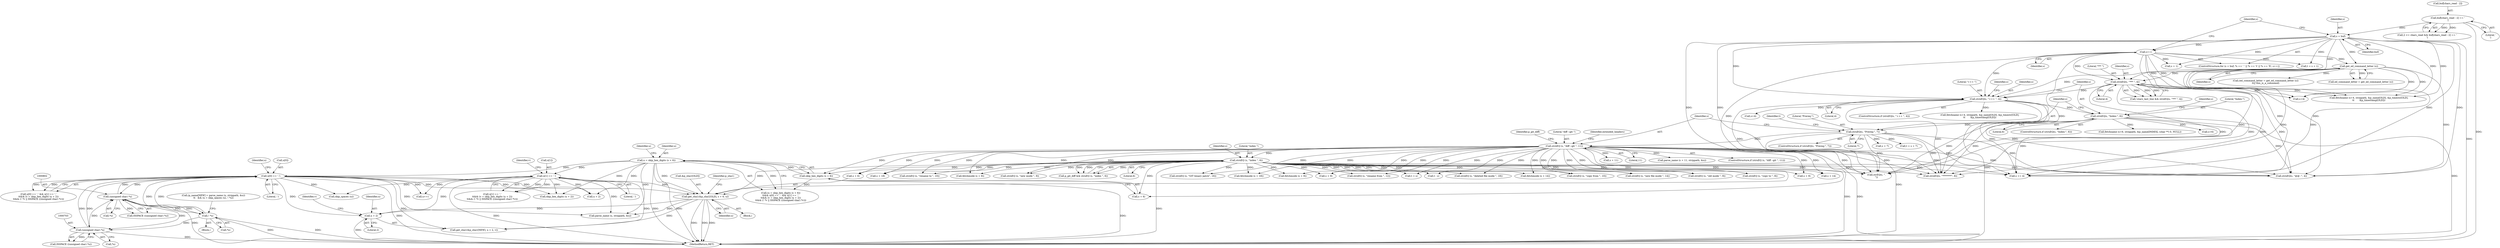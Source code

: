 digraph "0_savannah_17953b5893f7c9835f0dd2a704ba04e0371d2cbd_0@pointer" {
"1000907" [label="(Call,u + 2)"];
"1000865" [label="(Call,u[0] == '.')"];
"1000801" [label="(Call,(unsigned char) *u)"];
"1000702" [label="(Call,(unsigned char) *u)"];
"1000820" [label="(Call,! *u)"];
"1000858" [label="(Call,u = skip_hex_digits (s + 6))"];
"1000860" [label="(Call,skip_hex_digits (s + 6))"];
"1000747" [label="(Call,strnEQ (s, \"diff --git \", 11))"];
"1000658" [label="(Call,strnEQ(s, \"Prereq:\", 7))"];
"1000632" [label="(Call,strnEQ(s, \"Index:\", 6))"];
"1000602" [label="(Call,strnEQ(s, \"+++ \", 4))"];
"1000552" [label="(Call,get_ed_command_letter (s))"];
"1000448" [label="(Call,s++)"];
"1000431" [label="(Call,s = buf)"];
"1000423" [label="(Call,buf[chars_read - 2] == '\r')"];
"1000575" [label="(Call,strnEQ(s, \"*** \", 4))"];
"1000849" [label="(Call,strnEQ (s, \"index \", 6))"];
"1000871" [label="(Call,u[1] == '.')"];
"1000893" [label="(Call,get_sha1(&p_sha1[OLD], s + 6, u))"];
"1000632" [label="(Call,strnEQ(s, \"Index:\", 6))"];
"1000658" [label="(Call,strnEQ(s, \"Prereq:\", 7))"];
"1000581" [label="(Call,s+4)"];
"1000880" [label="(Call,u + 2)"];
"1000631" [label="(ControlStructure,if (strnEQ(s, \"Index:\", 6)))"];
"1000665" [label="(Identifier,t)"];
"1001057" [label="(Call,strnEQ (s, \"rename to \", 10))"];
"1000577" [label="(Literal,\"*** \")"];
"1000657" [label="(ControlStructure,if (strnEQ(s, \"Prereq:\", 7)))"];
"1000909" [label="(Literal,2)"];
"1000580" [label="(Call,fetchname (s+4, strippath, &p_name[OLD], &p_timestr[OLD],\n\t\t       &p_timestamp[OLD]))"];
"1000873" [label="(Identifier,u)"];
"1000601" [label="(ControlStructure,if (strnEQ(s, \"+++ \", 4)))"];
"1000849" [label="(Call,strnEQ (s, \"index \", 6))"];
"1000747" [label="(Call,strnEQ (s, \"diff --git \", 11))"];
"1000872" [label="(Call,u[1])"];
"1000704" [label="(Call,*u)"];
"1000867" [label="(Identifier,u)"];
"1000818" [label="(Call,skip_spaces (u))"];
"1000602" [label="(Call,strnEQ(s, \"+++ \", 4))"];
"1000702" [label="(Call,(unsigned char) *u)"];
"1000793" [label="(Call,s + 11)"];
"1000550" [label="(Call,ed_command_letter = get_ed_command_letter (s))"];
"1000803" [label="(Call,*u)"];
"1000999" [label="(Call,fetchmode (s + 18))"];
"1000878" [label="(Identifier,v)"];
"1000701" [label="(Call,ISSPACE ((unsigned char) *u))"];
"1001108" [label="(Call,strnEQ (s, \"GIT binary patch\", 16))"];
"1000821" [label="(Call,*u)"];
"1000552" [label="(Call,get_ed_command_letter (s))"];
"1000639" [label="(Identifier,s)"];
"1000869" [label="(Literal,'.')"];
"1000576" [label="(Identifier,s)"];
"1000637" [label="(Call,fetchname (s+6, strippath, &p_name[INDEX], (char **) 0, NULL))"];
"1000750" [label="(Literal,11)"];
"1000800" [label="(Call,ISSPACE ((unsigned char) *u))"];
"1000609" [label="(Identifier,s)"];
"1001126" [label="(Call,t = s)"];
"1000871" [label="(Call,u[1] == '.')"];
"1000572" [label="(Call,!stars_last_line && strnEQ(s, \"*** \", 4))"];
"1000857" [label="(Call,(u = skip_hex_digits (s + 6))\n\t\t&& u[0] == '.' && u[1] == '.'\n\t\t&& (v = skip_hex_digits (u + 2))\n\t\t&& (! *v || ISSPACE ((unsigned char) *v)))"];
"1000960" [label="(Call,s + 9)"];
"1000449" [label="(Identifier,s)"];
"1001236" [label="(Call,strnEQ(s, \"@@ -\", 4))"];
"1000901" [label="(Identifier,u)"];
"1000875" [label="(Literal,'.')"];
"1001190" [label="(Call,t - s)"];
"1000792" [label="(Call,parse_name (s + 11, strippath, &u))"];
"1000748" [label="(Identifier,s)"];
"1000424" [label="(Call,buf[chars_read - 2])"];
"1000749" [label="(Literal,\"diff --git \")"];
"1000870" [label="(Call,u[1] == '.'\n\t\t&& (v = skip_hex_digits (u + 2))\n\t\t&& (! *v || ISSPACE ((unsigned char) *v)))"];
"1000907" [label="(Call,u + 2)"];
"1001213" [label="(Call,strEQ(s, \".\n\"))"];
"1000578" [label="(Literal,4)"];
"1000429" [label="(Literal,'\r')"];
"1001091" [label="(Call,strnEQ (s, \"copy to \", 8))"];
"1000847" [label="(Call,p_git_diff && strnEQ (s, \"index \", 6))"];
"1000553" [label="(Identifier,s)"];
"1000661" [label="(Literal,7)"];
"1000902" [label="(Call,get_sha1(&p_sha1[NEW], u + 2, v))"];
"1000638" [label="(Call,s+6)"];
"1001040" [label="(Call,strnEQ (s, \"rename from \", 12))"];
"1001000" [label="(Call,s + 18)"];
"1001421" [label="(Call,strnEQ(s, \"********\", 8))"];
"1000805" [label="(Call,(p_name[NEW] = parse_name (u, strippath, &u))\n\t\t   && (u = skip_spaces (u), ! *u))"];
"1000858" [label="(Call,u = skip_hex_digits (s + 6))"];
"1000431" [label="(Call,s = buf)"];
"1001293" [label="(Call,s += 4)"];
"1000801" [label="(Call,(unsigned char) *u)"];
"1000980" [label="(Call,s + 9)"];
"1000866" [label="(Call,u[0])"];
"1000820" [label="(Call,! *u)"];
"1000575" [label="(Call,strnEQ(s, \"*** \", 4))"];
"1000861" [label="(Call,s + 6)"];
"1000437" [label="(Identifier,s)"];
"1000859" [label="(Identifier,u)"];
"1000894" [label="(Call,&p_sha1[OLD])"];
"1000633" [label="(Identifier,s)"];
"1001074" [label="(Call,strnEQ (s, \"copy from \", 10))"];
"1000898" [label="(Call,s + 6)"];
"1000666" [label="(Call,s + 7)"];
"1000905" [label="(Identifier,p_sha1)"];
"1000979" [label="(Call,fetchmode (s + 9))"];
"1000860" [label="(Call,skip_hex_digits (s + 6))"];
"1000419" [label="(Call,2 <= chars_read && buf[chars_read - 2] == '\r')"];
"1000879" [label="(Call,skip_hex_digits (u + 2))"];
"1001024" [label="(Call,fetchmode (s + 14))"];
"1000950" [label="(Call,strnEQ (s, \"old mode \", 9))"];
"1000959" [label="(Call,fetchmode (s + 9))"];
"1000607" [label="(Call,fetchname (s+4, strippath, &p_name[OLD], &p_timestr[OLD],\n\t\t       &p_timestamp[OLD]))"];
"1000892" [label="(Block,)"];
"1000430" [label="(ControlStructure,for (s = buf; *s == ' ' || *s == '\t' || *s == 'X'; s++))"];
"1002119" [label="(MethodReturn,RET)"];
"1000990" [label="(Call,strnEQ (s, \"deleted file mode \", 18))"];
"1001015" [label="(Call,strnEQ (s, \"new file mode \", 14))"];
"1000472" [label="(Call,t = s + 1)"];
"1000910" [label="(Identifier,v)"];
"1000474" [label="(Call,s + 1)"];
"1000659" [label="(Identifier,s)"];
"1000635" [label="(Literal,6)"];
"1000864" [label="(Call,u[0] == '.' && u[1] == '.'\n\t\t&& (v = skip_hex_digits (u + 2))\n\t\t&& (! *v || ISSPACE ((unsigned char) *v)))"];
"1000706" [label="(Call,u++)"];
"1000433" [label="(Identifier,buf)"];
"1001025" [label="(Call,s + 14)"];
"1000850" [label="(Identifier,s)"];
"1000549" [label="(Call,(ed_command_letter = get_ed_command_letter (s))\n\t\t|| this_is_a_command)"];
"1000893" [label="(Call,get_sha1(&p_sha1[OLD], s + 6, u))"];
"1000603" [label="(Identifier,s)"];
"1000908" [label="(Identifier,u)"];
"1000754" [label="(Identifier,extended_headers)"];
"1000865" [label="(Call,u[0] == '.')"];
"1000423" [label="(Call,buf[chars_read - 2] == '\r')"];
"1000608" [label="(Call,s+4)"];
"1000664" [label="(Call,t = s + 7)"];
"1000970" [label="(Call,strnEQ (s, \"new mode \", 9))"];
"1000851" [label="(Literal,\"index \")"];
"1000605" [label="(Literal,4)"];
"1000448" [label="(Call,s++)"];
"1000432" [label="(Identifier,s)"];
"1000815" [label="(Block,)"];
"1000852" [label="(Literal,6)"];
"1000746" [label="(ControlStructure,if (strnEQ (s, \"diff --git \", 11)))"];
"1000634" [label="(Literal,\"Index:\")"];
"1000848" [label="(Identifier,p_git_diff)"];
"1000604" [label="(Literal,\"+++ \")"];
"1000810" [label="(Call,parse_name (u, strippath, &u))"];
"1000660" [label="(Literal,\"Prereq:\")"];
"1000907" -> "1000902"  [label="AST: "];
"1000907" -> "1000909"  [label="CFG: "];
"1000908" -> "1000907"  [label="AST: "];
"1000909" -> "1000907"  [label="AST: "];
"1000910" -> "1000907"  [label="CFG: "];
"1000907" -> "1002119"  [label="DDG: "];
"1000865" -> "1000907"  [label="DDG: "];
"1000871" -> "1000907"  [label="DDG: "];
"1000893" -> "1000907"  [label="DDG: "];
"1000865" -> "1000864"  [label="AST: "];
"1000865" -> "1000869"  [label="CFG: "];
"1000866" -> "1000865"  [label="AST: "];
"1000869" -> "1000865"  [label="AST: "];
"1000873" -> "1000865"  [label="CFG: "];
"1000864" -> "1000865"  [label="CFG: "];
"1000865" -> "1002119"  [label="DDG: "];
"1000865" -> "1000702"  [label="DDG: "];
"1000865" -> "1000706"  [label="DDG: "];
"1000865" -> "1000801"  [label="DDG: "];
"1000865" -> "1000810"  [label="DDG: "];
"1000865" -> "1000818"  [label="DDG: "];
"1000865" -> "1000820"  [label="DDG: "];
"1000865" -> "1000864"  [label="DDG: "];
"1000865" -> "1000864"  [label="DDG: "];
"1000801" -> "1000865"  [label="DDG: "];
"1000858" -> "1000865"  [label="DDG: "];
"1000702" -> "1000865"  [label="DDG: "];
"1000820" -> "1000865"  [label="DDG: "];
"1000865" -> "1000879"  [label="DDG: "];
"1000865" -> "1000880"  [label="DDG: "];
"1000865" -> "1000893"  [label="DDG: "];
"1000865" -> "1000902"  [label="DDG: "];
"1000801" -> "1000800"  [label="AST: "];
"1000801" -> "1000803"  [label="CFG: "];
"1000802" -> "1000801"  [label="AST: "];
"1000803" -> "1000801"  [label="AST: "];
"1000800" -> "1000801"  [label="CFG: "];
"1000801" -> "1002119"  [label="DDG: "];
"1000801" -> "1000702"  [label="DDG: "];
"1000801" -> "1000800"  [label="DDG: "];
"1000702" -> "1000801"  [label="DDG: "];
"1000820" -> "1000801"  [label="DDG: "];
"1000801" -> "1000820"  [label="DDG: "];
"1000702" -> "1000701"  [label="AST: "];
"1000702" -> "1000704"  [label="CFG: "];
"1000703" -> "1000702"  [label="AST: "];
"1000704" -> "1000702"  [label="AST: "];
"1000701" -> "1000702"  [label="CFG: "];
"1000702" -> "1002119"  [label="DDG: "];
"1000702" -> "1000701"  [label="DDG: "];
"1000820" -> "1000702"  [label="DDG: "];
"1000820" -> "1000815"  [label="AST: "];
"1000820" -> "1000821"  [label="CFG: "];
"1000821" -> "1000820"  [label="AST: "];
"1000805" -> "1000820"  [label="CFG: "];
"1000820" -> "1002119"  [label="DDG: "];
"1000820" -> "1002119"  [label="DDG: "];
"1000858" -> "1000857"  [label="AST: "];
"1000858" -> "1000860"  [label="CFG: "];
"1000859" -> "1000858"  [label="AST: "];
"1000860" -> "1000858"  [label="AST: "];
"1000867" -> "1000858"  [label="CFG: "];
"1000857" -> "1000858"  [label="CFG: "];
"1000858" -> "1002119"  [label="DDG: "];
"1000858" -> "1002119"  [label="DDG: "];
"1000858" -> "1000810"  [label="DDG: "];
"1000858" -> "1000857"  [label="DDG: "];
"1000860" -> "1000858"  [label="DDG: "];
"1000858" -> "1000871"  [label="DDG: "];
"1000858" -> "1000879"  [label="DDG: "];
"1000858" -> "1000880"  [label="DDG: "];
"1000858" -> "1000893"  [label="DDG: "];
"1000860" -> "1000861"  [label="CFG: "];
"1000861" -> "1000860"  [label="AST: "];
"1000860" -> "1002119"  [label="DDG: "];
"1000860" -> "1000857"  [label="DDG: "];
"1000747" -> "1000860"  [label="DDG: "];
"1000849" -> "1000860"  [label="DDG: "];
"1000747" -> "1000746"  [label="AST: "];
"1000747" -> "1000750"  [label="CFG: "];
"1000748" -> "1000747"  [label="AST: "];
"1000749" -> "1000747"  [label="AST: "];
"1000750" -> "1000747"  [label="AST: "];
"1000754" -> "1000747"  [label="CFG: "];
"1000848" -> "1000747"  [label="CFG: "];
"1000747" -> "1002119"  [label="DDG: "];
"1000747" -> "1002119"  [label="DDG: "];
"1000658" -> "1000747"  [label="DDG: "];
"1000747" -> "1000792"  [label="DDG: "];
"1000747" -> "1000793"  [label="DDG: "];
"1000747" -> "1000849"  [label="DDG: "];
"1000747" -> "1000861"  [label="DDG: "];
"1000747" -> "1000893"  [label="DDG: "];
"1000747" -> "1000898"  [label="DDG: "];
"1000747" -> "1000950"  [label="DDG: "];
"1000747" -> "1000959"  [label="DDG: "];
"1000747" -> "1000960"  [label="DDG: "];
"1000747" -> "1000970"  [label="DDG: "];
"1000747" -> "1000979"  [label="DDG: "];
"1000747" -> "1000980"  [label="DDG: "];
"1000747" -> "1000990"  [label="DDG: "];
"1000747" -> "1000999"  [label="DDG: "];
"1000747" -> "1001000"  [label="DDG: "];
"1000747" -> "1001015"  [label="DDG: "];
"1000747" -> "1001024"  [label="DDG: "];
"1000747" -> "1001025"  [label="DDG: "];
"1000747" -> "1001040"  [label="DDG: "];
"1000747" -> "1001057"  [label="DDG: "];
"1000747" -> "1001074"  [label="DDG: "];
"1000747" -> "1001091"  [label="DDG: "];
"1000747" -> "1001108"  [label="DDG: "];
"1000747" -> "1001126"  [label="DDG: "];
"1000747" -> "1001190"  [label="DDG: "];
"1000747" -> "1001213"  [label="DDG: "];
"1000747" -> "1001236"  [label="DDG: "];
"1000747" -> "1001293"  [label="DDG: "];
"1000747" -> "1001421"  [label="DDG: "];
"1000658" -> "1000657"  [label="AST: "];
"1000658" -> "1000661"  [label="CFG: "];
"1000659" -> "1000658"  [label="AST: "];
"1000660" -> "1000658"  [label="AST: "];
"1000661" -> "1000658"  [label="AST: "];
"1000665" -> "1000658"  [label="CFG: "];
"1000748" -> "1000658"  [label="CFG: "];
"1000658" -> "1002119"  [label="DDG: "];
"1000632" -> "1000658"  [label="DDG: "];
"1000658" -> "1000664"  [label="DDG: "];
"1000658" -> "1000666"  [label="DDG: "];
"1000658" -> "1001213"  [label="DDG: "];
"1000658" -> "1001236"  [label="DDG: "];
"1000658" -> "1001293"  [label="DDG: "];
"1000658" -> "1001421"  [label="DDG: "];
"1000632" -> "1000631"  [label="AST: "];
"1000632" -> "1000635"  [label="CFG: "];
"1000633" -> "1000632"  [label="AST: "];
"1000634" -> "1000632"  [label="AST: "];
"1000635" -> "1000632"  [label="AST: "];
"1000639" -> "1000632"  [label="CFG: "];
"1000659" -> "1000632"  [label="CFG: "];
"1000632" -> "1002119"  [label="DDG: "];
"1000602" -> "1000632"  [label="DDG: "];
"1000632" -> "1000637"  [label="DDG: "];
"1000632" -> "1000638"  [label="DDG: "];
"1000632" -> "1001213"  [label="DDG: "];
"1000632" -> "1001236"  [label="DDG: "];
"1000632" -> "1001293"  [label="DDG: "];
"1000632" -> "1001421"  [label="DDG: "];
"1000602" -> "1000601"  [label="AST: "];
"1000602" -> "1000605"  [label="CFG: "];
"1000603" -> "1000602"  [label="AST: "];
"1000604" -> "1000602"  [label="AST: "];
"1000605" -> "1000602"  [label="AST: "];
"1000609" -> "1000602"  [label="CFG: "];
"1000633" -> "1000602"  [label="CFG: "];
"1000602" -> "1002119"  [label="DDG: "];
"1000552" -> "1000602"  [label="DDG: "];
"1000448" -> "1000602"  [label="DDG: "];
"1000575" -> "1000602"  [label="DDG: "];
"1000431" -> "1000602"  [label="DDG: "];
"1000602" -> "1000607"  [label="DDG: "];
"1000602" -> "1000608"  [label="DDG: "];
"1000602" -> "1001213"  [label="DDG: "];
"1000602" -> "1001236"  [label="DDG: "];
"1000602" -> "1001293"  [label="DDG: "];
"1000602" -> "1001421"  [label="DDG: "];
"1000552" -> "1000550"  [label="AST: "];
"1000552" -> "1000553"  [label="CFG: "];
"1000553" -> "1000552"  [label="AST: "];
"1000550" -> "1000552"  [label="CFG: "];
"1000552" -> "1000549"  [label="DDG: "];
"1000552" -> "1000550"  [label="DDG: "];
"1000448" -> "1000552"  [label="DDG: "];
"1000431" -> "1000552"  [label="DDG: "];
"1000552" -> "1000575"  [label="DDG: "];
"1000552" -> "1000580"  [label="DDG: "];
"1000552" -> "1000581"  [label="DDG: "];
"1000552" -> "1001213"  [label="DDG: "];
"1000552" -> "1001236"  [label="DDG: "];
"1000552" -> "1001293"  [label="DDG: "];
"1000552" -> "1001421"  [label="DDG: "];
"1000448" -> "1000430"  [label="AST: "];
"1000448" -> "1000449"  [label="CFG: "];
"1000449" -> "1000448"  [label="AST: "];
"1000437" -> "1000448"  [label="CFG: "];
"1000431" -> "1000448"  [label="DDG: "];
"1000448" -> "1000472"  [label="DDG: "];
"1000448" -> "1000474"  [label="DDG: "];
"1000448" -> "1000575"  [label="DDG: "];
"1000448" -> "1000580"  [label="DDG: "];
"1000448" -> "1000581"  [label="DDG: "];
"1000448" -> "1001213"  [label="DDG: "];
"1000448" -> "1001236"  [label="DDG: "];
"1000448" -> "1001293"  [label="DDG: "];
"1000448" -> "1001421"  [label="DDG: "];
"1000431" -> "1000430"  [label="AST: "];
"1000431" -> "1000433"  [label="CFG: "];
"1000432" -> "1000431"  [label="AST: "];
"1000433" -> "1000431"  [label="AST: "];
"1000437" -> "1000431"  [label="CFG: "];
"1000431" -> "1002119"  [label="DDG: "];
"1000423" -> "1000431"  [label="DDG: "];
"1000431" -> "1000472"  [label="DDG: "];
"1000431" -> "1000474"  [label="DDG: "];
"1000431" -> "1000575"  [label="DDG: "];
"1000431" -> "1000580"  [label="DDG: "];
"1000431" -> "1000581"  [label="DDG: "];
"1000431" -> "1001213"  [label="DDG: "];
"1000431" -> "1001236"  [label="DDG: "];
"1000431" -> "1001293"  [label="DDG: "];
"1000431" -> "1001421"  [label="DDG: "];
"1000423" -> "1000419"  [label="AST: "];
"1000423" -> "1000429"  [label="CFG: "];
"1000424" -> "1000423"  [label="AST: "];
"1000429" -> "1000423"  [label="AST: "];
"1000419" -> "1000423"  [label="CFG: "];
"1000423" -> "1002119"  [label="DDG: "];
"1000423" -> "1000419"  [label="DDG: "];
"1000423" -> "1000419"  [label="DDG: "];
"1000575" -> "1000572"  [label="AST: "];
"1000575" -> "1000578"  [label="CFG: "];
"1000576" -> "1000575"  [label="AST: "];
"1000577" -> "1000575"  [label="AST: "];
"1000578" -> "1000575"  [label="AST: "];
"1000572" -> "1000575"  [label="CFG: "];
"1000575" -> "1000572"  [label="DDG: "];
"1000575" -> "1000572"  [label="DDG: "];
"1000575" -> "1000572"  [label="DDG: "];
"1000575" -> "1000580"  [label="DDG: "];
"1000575" -> "1000581"  [label="DDG: "];
"1000575" -> "1001213"  [label="DDG: "];
"1000575" -> "1001236"  [label="DDG: "];
"1000575" -> "1001293"  [label="DDG: "];
"1000575" -> "1001421"  [label="DDG: "];
"1000849" -> "1000847"  [label="AST: "];
"1000849" -> "1000852"  [label="CFG: "];
"1000850" -> "1000849"  [label="AST: "];
"1000851" -> "1000849"  [label="AST: "];
"1000852" -> "1000849"  [label="AST: "];
"1000847" -> "1000849"  [label="CFG: "];
"1000849" -> "1002119"  [label="DDG: "];
"1000849" -> "1000847"  [label="DDG: "];
"1000849" -> "1000847"  [label="DDG: "];
"1000849" -> "1000847"  [label="DDG: "];
"1000849" -> "1000861"  [label="DDG: "];
"1000849" -> "1000893"  [label="DDG: "];
"1000849" -> "1000898"  [label="DDG: "];
"1000849" -> "1000950"  [label="DDG: "];
"1000849" -> "1000959"  [label="DDG: "];
"1000849" -> "1000960"  [label="DDG: "];
"1000849" -> "1000970"  [label="DDG: "];
"1000849" -> "1000979"  [label="DDG: "];
"1000849" -> "1000980"  [label="DDG: "];
"1000849" -> "1000990"  [label="DDG: "];
"1000849" -> "1000999"  [label="DDG: "];
"1000849" -> "1001000"  [label="DDG: "];
"1000849" -> "1001015"  [label="DDG: "];
"1000849" -> "1001024"  [label="DDG: "];
"1000849" -> "1001025"  [label="DDG: "];
"1000849" -> "1001040"  [label="DDG: "];
"1000849" -> "1001057"  [label="DDG: "];
"1000849" -> "1001074"  [label="DDG: "];
"1000849" -> "1001091"  [label="DDG: "];
"1000849" -> "1001108"  [label="DDG: "];
"1000849" -> "1001126"  [label="DDG: "];
"1000849" -> "1001190"  [label="DDG: "];
"1000849" -> "1001213"  [label="DDG: "];
"1000849" -> "1001236"  [label="DDG: "];
"1000849" -> "1001293"  [label="DDG: "];
"1000849" -> "1001421"  [label="DDG: "];
"1000871" -> "1000870"  [label="AST: "];
"1000871" -> "1000875"  [label="CFG: "];
"1000872" -> "1000871"  [label="AST: "];
"1000875" -> "1000871"  [label="AST: "];
"1000878" -> "1000871"  [label="CFG: "];
"1000870" -> "1000871"  [label="CFG: "];
"1000871" -> "1002119"  [label="DDG: "];
"1000871" -> "1000706"  [label="DDG: "];
"1000871" -> "1000810"  [label="DDG: "];
"1000871" -> "1000818"  [label="DDG: "];
"1000871" -> "1000870"  [label="DDG: "];
"1000871" -> "1000870"  [label="DDG: "];
"1000871" -> "1000879"  [label="DDG: "];
"1000871" -> "1000880"  [label="DDG: "];
"1000871" -> "1000893"  [label="DDG: "];
"1000871" -> "1000902"  [label="DDG: "];
"1000893" -> "1000892"  [label="AST: "];
"1000893" -> "1000901"  [label="CFG: "];
"1000894" -> "1000893"  [label="AST: "];
"1000898" -> "1000893"  [label="AST: "];
"1000901" -> "1000893"  [label="AST: "];
"1000905" -> "1000893"  [label="CFG: "];
"1000893" -> "1002119"  [label="DDG: "];
"1000893" -> "1002119"  [label="DDG: "];
"1000893" -> "1002119"  [label="DDG: "];
"1000893" -> "1000810"  [label="DDG: "];
"1000893" -> "1000902"  [label="DDG: "];
}
